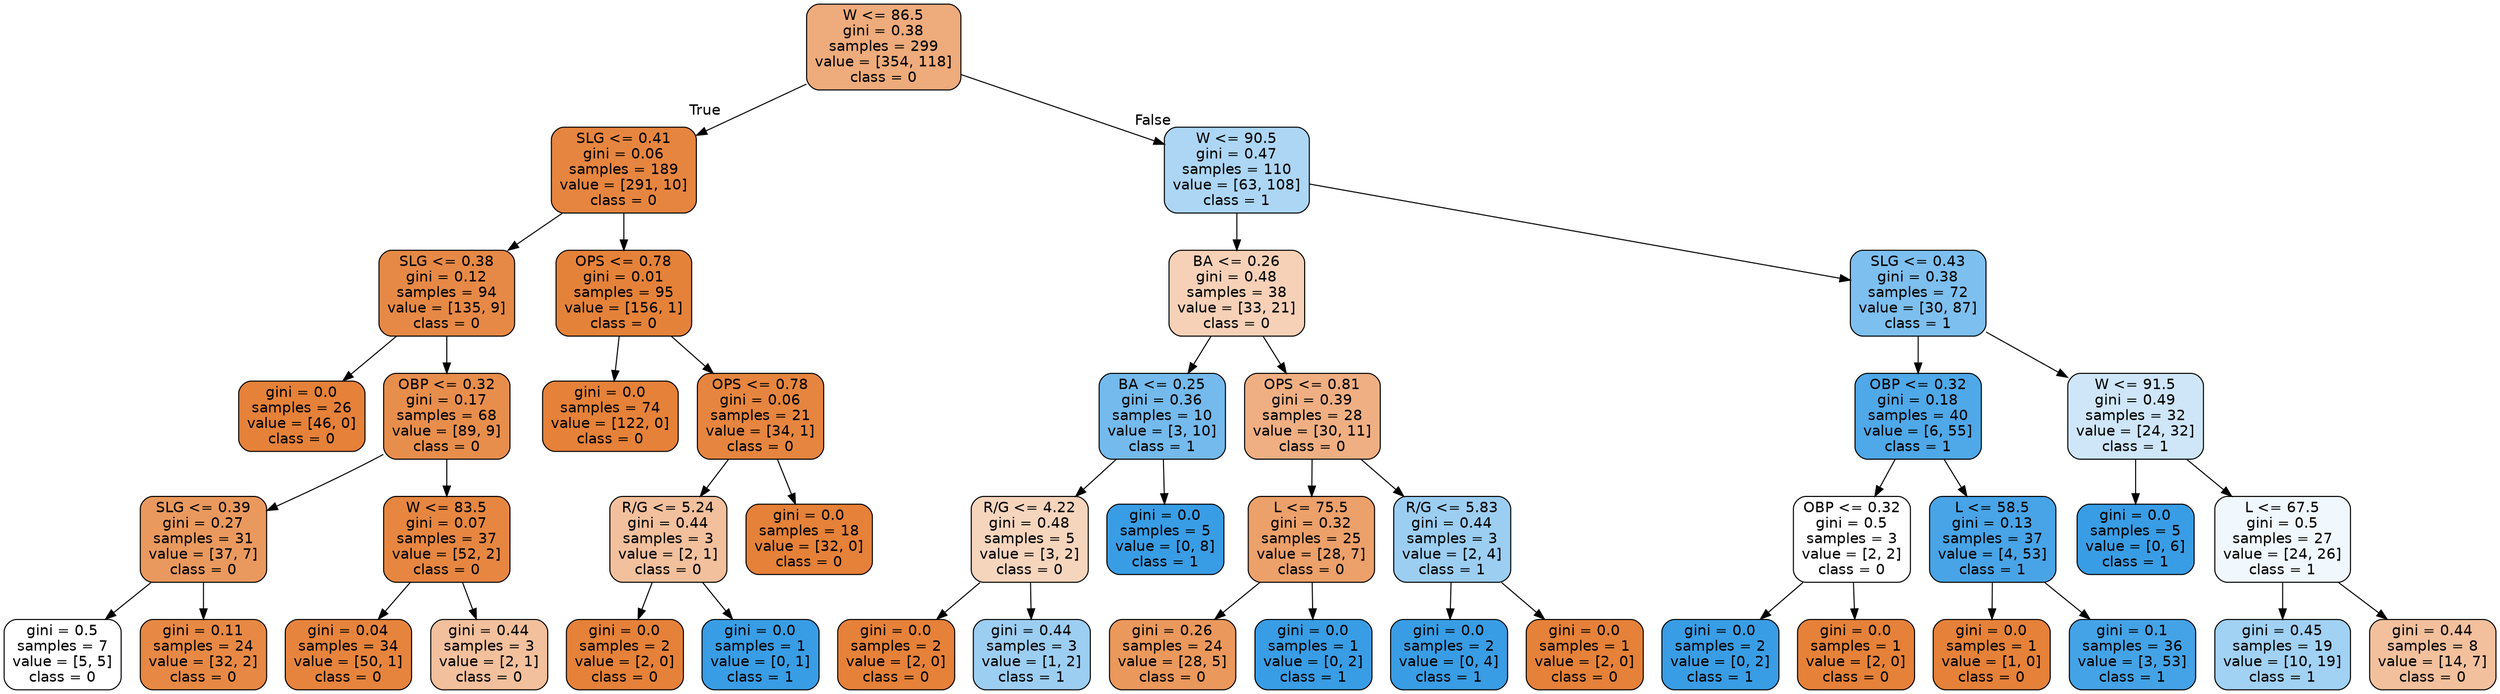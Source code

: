 digraph Tree {
node [shape=box, style="filled, rounded", color="black", fontname=helvetica] ;
edge [fontname=helvetica] ;
0 [label="W <= 86.5\ngini = 0.38\nsamples = 299\nvalue = [354, 118]\nclass = 0", fillcolor="#eeab7b"] ;
1 [label="SLG <= 0.41\ngini = 0.06\nsamples = 189\nvalue = [291, 10]\nclass = 0", fillcolor="#e68540"] ;
0 -> 1 [labeldistance=2.5, labelangle=45, headlabel="True"] ;
2 [label="SLG <= 0.38\ngini = 0.12\nsamples = 94\nvalue = [135, 9]\nclass = 0", fillcolor="#e78946"] ;
1 -> 2 ;
3 [label="gini = 0.0\nsamples = 26\nvalue = [46, 0]\nclass = 0", fillcolor="#e58139"] ;
2 -> 3 ;
4 [label="OBP <= 0.32\ngini = 0.17\nsamples = 68\nvalue = [89, 9]\nclass = 0", fillcolor="#e88e4d"] ;
2 -> 4 ;
5 [label="SLG <= 0.39\ngini = 0.27\nsamples = 31\nvalue = [37, 7]\nclass = 0", fillcolor="#ea995e"] ;
4 -> 5 ;
6 [label="gini = 0.5\nsamples = 7\nvalue = [5, 5]\nclass = 0", fillcolor="#ffffff"] ;
5 -> 6 ;
7 [label="gini = 0.11\nsamples = 24\nvalue = [32, 2]\nclass = 0", fillcolor="#e78945"] ;
5 -> 7 ;
8 [label="W <= 83.5\ngini = 0.07\nsamples = 37\nvalue = [52, 2]\nclass = 0", fillcolor="#e68641"] ;
4 -> 8 ;
9 [label="gini = 0.04\nsamples = 34\nvalue = [50, 1]\nclass = 0", fillcolor="#e6843d"] ;
8 -> 9 ;
10 [label="gini = 0.44\nsamples = 3\nvalue = [2, 1]\nclass = 0", fillcolor="#f2c09c"] ;
8 -> 10 ;
11 [label="OPS <= 0.78\ngini = 0.01\nsamples = 95\nvalue = [156, 1]\nclass = 0", fillcolor="#e5823a"] ;
1 -> 11 ;
12 [label="gini = 0.0\nsamples = 74\nvalue = [122, 0]\nclass = 0", fillcolor="#e58139"] ;
11 -> 12 ;
13 [label="OPS <= 0.78\ngini = 0.06\nsamples = 21\nvalue = [34, 1]\nclass = 0", fillcolor="#e6853f"] ;
11 -> 13 ;
14 [label="R/G <= 5.24\ngini = 0.44\nsamples = 3\nvalue = [2, 1]\nclass = 0", fillcolor="#f2c09c"] ;
13 -> 14 ;
15 [label="gini = 0.0\nsamples = 2\nvalue = [2, 0]\nclass = 0", fillcolor="#e58139"] ;
14 -> 15 ;
16 [label="gini = 0.0\nsamples = 1\nvalue = [0, 1]\nclass = 1", fillcolor="#399de5"] ;
14 -> 16 ;
17 [label="gini = 0.0\nsamples = 18\nvalue = [32, 0]\nclass = 0", fillcolor="#e58139"] ;
13 -> 17 ;
18 [label="W <= 90.5\ngini = 0.47\nsamples = 110\nvalue = [63, 108]\nclass = 1", fillcolor="#acd6f4"] ;
0 -> 18 [labeldistance=2.5, labelangle=-45, headlabel="False"] ;
19 [label="BA <= 0.26\ngini = 0.48\nsamples = 38\nvalue = [33, 21]\nclass = 0", fillcolor="#f6d1b7"] ;
18 -> 19 ;
20 [label="BA <= 0.25\ngini = 0.36\nsamples = 10\nvalue = [3, 10]\nclass = 1", fillcolor="#74baed"] ;
19 -> 20 ;
21 [label="R/G <= 4.22\ngini = 0.48\nsamples = 5\nvalue = [3, 2]\nclass = 0", fillcolor="#f6d5bd"] ;
20 -> 21 ;
22 [label="gini = 0.0\nsamples = 2\nvalue = [2, 0]\nclass = 0", fillcolor="#e58139"] ;
21 -> 22 ;
23 [label="gini = 0.44\nsamples = 3\nvalue = [1, 2]\nclass = 1", fillcolor="#9ccef2"] ;
21 -> 23 ;
24 [label="gini = 0.0\nsamples = 5\nvalue = [0, 8]\nclass = 1", fillcolor="#399de5"] ;
20 -> 24 ;
25 [label="OPS <= 0.81\ngini = 0.39\nsamples = 28\nvalue = [30, 11]\nclass = 0", fillcolor="#efaf82"] ;
19 -> 25 ;
26 [label="L <= 75.5\ngini = 0.32\nsamples = 25\nvalue = [28, 7]\nclass = 0", fillcolor="#eca06a"] ;
25 -> 26 ;
27 [label="gini = 0.26\nsamples = 24\nvalue = [28, 5]\nclass = 0", fillcolor="#ea985c"] ;
26 -> 27 ;
28 [label="gini = 0.0\nsamples = 1\nvalue = [0, 2]\nclass = 1", fillcolor="#399de5"] ;
26 -> 28 ;
29 [label="R/G <= 5.83\ngini = 0.44\nsamples = 3\nvalue = [2, 4]\nclass = 1", fillcolor="#9ccef2"] ;
25 -> 29 ;
30 [label="gini = 0.0\nsamples = 2\nvalue = [0, 4]\nclass = 1", fillcolor="#399de5"] ;
29 -> 30 ;
31 [label="gini = 0.0\nsamples = 1\nvalue = [2, 0]\nclass = 0", fillcolor="#e58139"] ;
29 -> 31 ;
32 [label="SLG <= 0.43\ngini = 0.38\nsamples = 72\nvalue = [30, 87]\nclass = 1", fillcolor="#7dbfee"] ;
18 -> 32 ;
33 [label="OBP <= 0.32\ngini = 0.18\nsamples = 40\nvalue = [6, 55]\nclass = 1", fillcolor="#4fa8e8"] ;
32 -> 33 ;
34 [label="OBP <= 0.32\ngini = 0.5\nsamples = 3\nvalue = [2, 2]\nclass = 0", fillcolor="#ffffff"] ;
33 -> 34 ;
35 [label="gini = 0.0\nsamples = 2\nvalue = [0, 2]\nclass = 1", fillcolor="#399de5"] ;
34 -> 35 ;
36 [label="gini = 0.0\nsamples = 1\nvalue = [2, 0]\nclass = 0", fillcolor="#e58139"] ;
34 -> 36 ;
37 [label="L <= 58.5\ngini = 0.13\nsamples = 37\nvalue = [4, 53]\nclass = 1", fillcolor="#48a4e7"] ;
33 -> 37 ;
38 [label="gini = 0.0\nsamples = 1\nvalue = [1, 0]\nclass = 0", fillcolor="#e58139"] ;
37 -> 38 ;
39 [label="gini = 0.1\nsamples = 36\nvalue = [3, 53]\nclass = 1", fillcolor="#44a3e6"] ;
37 -> 39 ;
40 [label="W <= 91.5\ngini = 0.49\nsamples = 32\nvalue = [24, 32]\nclass = 1", fillcolor="#cee6f8"] ;
32 -> 40 ;
41 [label="gini = 0.0\nsamples = 5\nvalue = [0, 6]\nclass = 1", fillcolor="#399de5"] ;
40 -> 41 ;
42 [label="L <= 67.5\ngini = 0.5\nsamples = 27\nvalue = [24, 26]\nclass = 1", fillcolor="#f0f7fd"] ;
40 -> 42 ;
43 [label="gini = 0.45\nsamples = 19\nvalue = [10, 19]\nclass = 1", fillcolor="#a1d1f3"] ;
42 -> 43 ;
44 [label="gini = 0.44\nsamples = 8\nvalue = [14, 7]\nclass = 0", fillcolor="#f2c09c"] ;
42 -> 44 ;
}